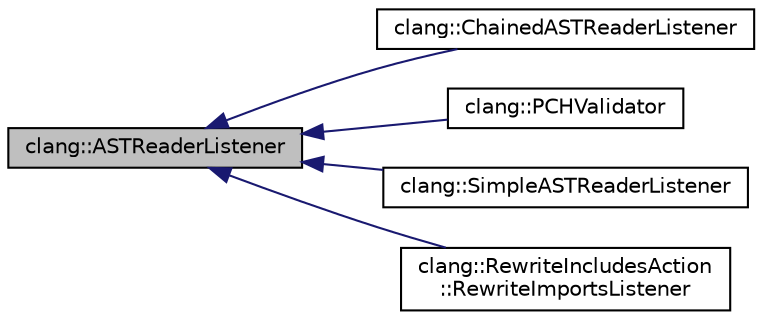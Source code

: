 digraph "clang::ASTReaderListener"
{
 // LATEX_PDF_SIZE
  bgcolor="transparent";
  edge [fontname="Helvetica",fontsize="10",labelfontname="Helvetica",labelfontsize="10"];
  node [fontname="Helvetica",fontsize="10",shape=record];
  rankdir="LR";
  Node1 [label="clang::ASTReaderListener",height=0.2,width=0.4,color="black", fillcolor="grey75", style="filled", fontcolor="black",tooltip="Abstract interface for callback invocations by the ASTReader."];
  Node1 -> Node2 [dir="back",color="midnightblue",fontsize="10",style="solid",fontname="Helvetica"];
  Node2 [label="clang::ChainedASTReaderListener",height=0.2,width=0.4,color="black",URL="$classclang_1_1ChainedASTReaderListener.html",tooltip="Simple wrapper class for chaining listeners."];
  Node1 -> Node3 [dir="back",color="midnightblue",fontsize="10",style="solid",fontname="Helvetica"];
  Node3 [label="clang::PCHValidator",height=0.2,width=0.4,color="black",URL="$classclang_1_1PCHValidator.html",tooltip="ASTReaderListener implementation to validate the information of the PCH file against an initialized P..."];
  Node1 -> Node4 [dir="back",color="midnightblue",fontsize="10",style="solid",fontname="Helvetica"];
  Node4 [label="clang::SimpleASTReaderListener",height=0.2,width=0.4,color="black",URL="$classclang_1_1SimpleASTReaderListener.html",tooltip="ASTReaderListenter implementation to set SuggestedPredefines of ASTReader which is required to use a ..."];
  Node1 -> Node5 [dir="back",color="midnightblue",fontsize="10",style="solid",fontname="Helvetica"];
  Node5 [label="clang::RewriteIncludesAction\l::RewriteImportsListener",height=0.2,width=0.4,color="black",URL="$classRewriteIncludesAction_1_1RewriteImportsListener.html",tooltip=" "];
}
